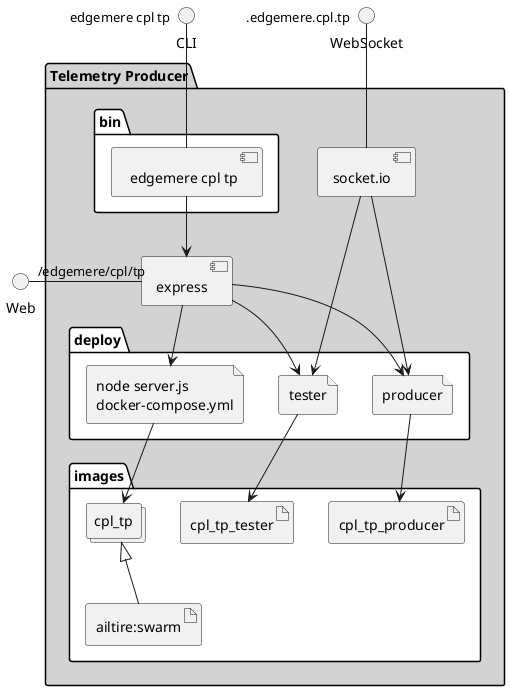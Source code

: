 @startuml
  interface CLI
  interface Web
  interface WebSocket
package "Telemetry Producer" #lightgray {
  component express as REST
  component socket.io as socket
  folder bin #ffffff {
    component " edgemere cpl tp" as binName
  }
  binName --> REST

  folder deploy #ffffff {
      file "node server.js\ndocker-compose.yml" as cpl_tp_container
      REST --> cpl_tp_container

  
    file "producer" as producer_container
    REST --> producer_container
    socket ---> producer_container
  
    file "tester" as tester_container
    REST --> tester_container
    socket ---> tester_container
  
  }
  folder images #ffffff {
    collections "cpl_tp" as cpl_tpimage
    artifact "ailtire:swarm" as ailtireswarm
    cpl_tpimage <|-- ailtireswarm
    cpl_tp_container --> cpl_tpimage

  
      artifact cpl_tp_producer
      producer_container --> cpl_tp_producer
    
      artifact cpl_tp_tester
      tester_container --> cpl_tp_tester
    
  }
}
CLI " edgemere cpl tp" -- binName
Web "/edgemere/cpl/tp" - REST
WebSocket ".edgemere.cpl.tp" -- socket

@enduml
